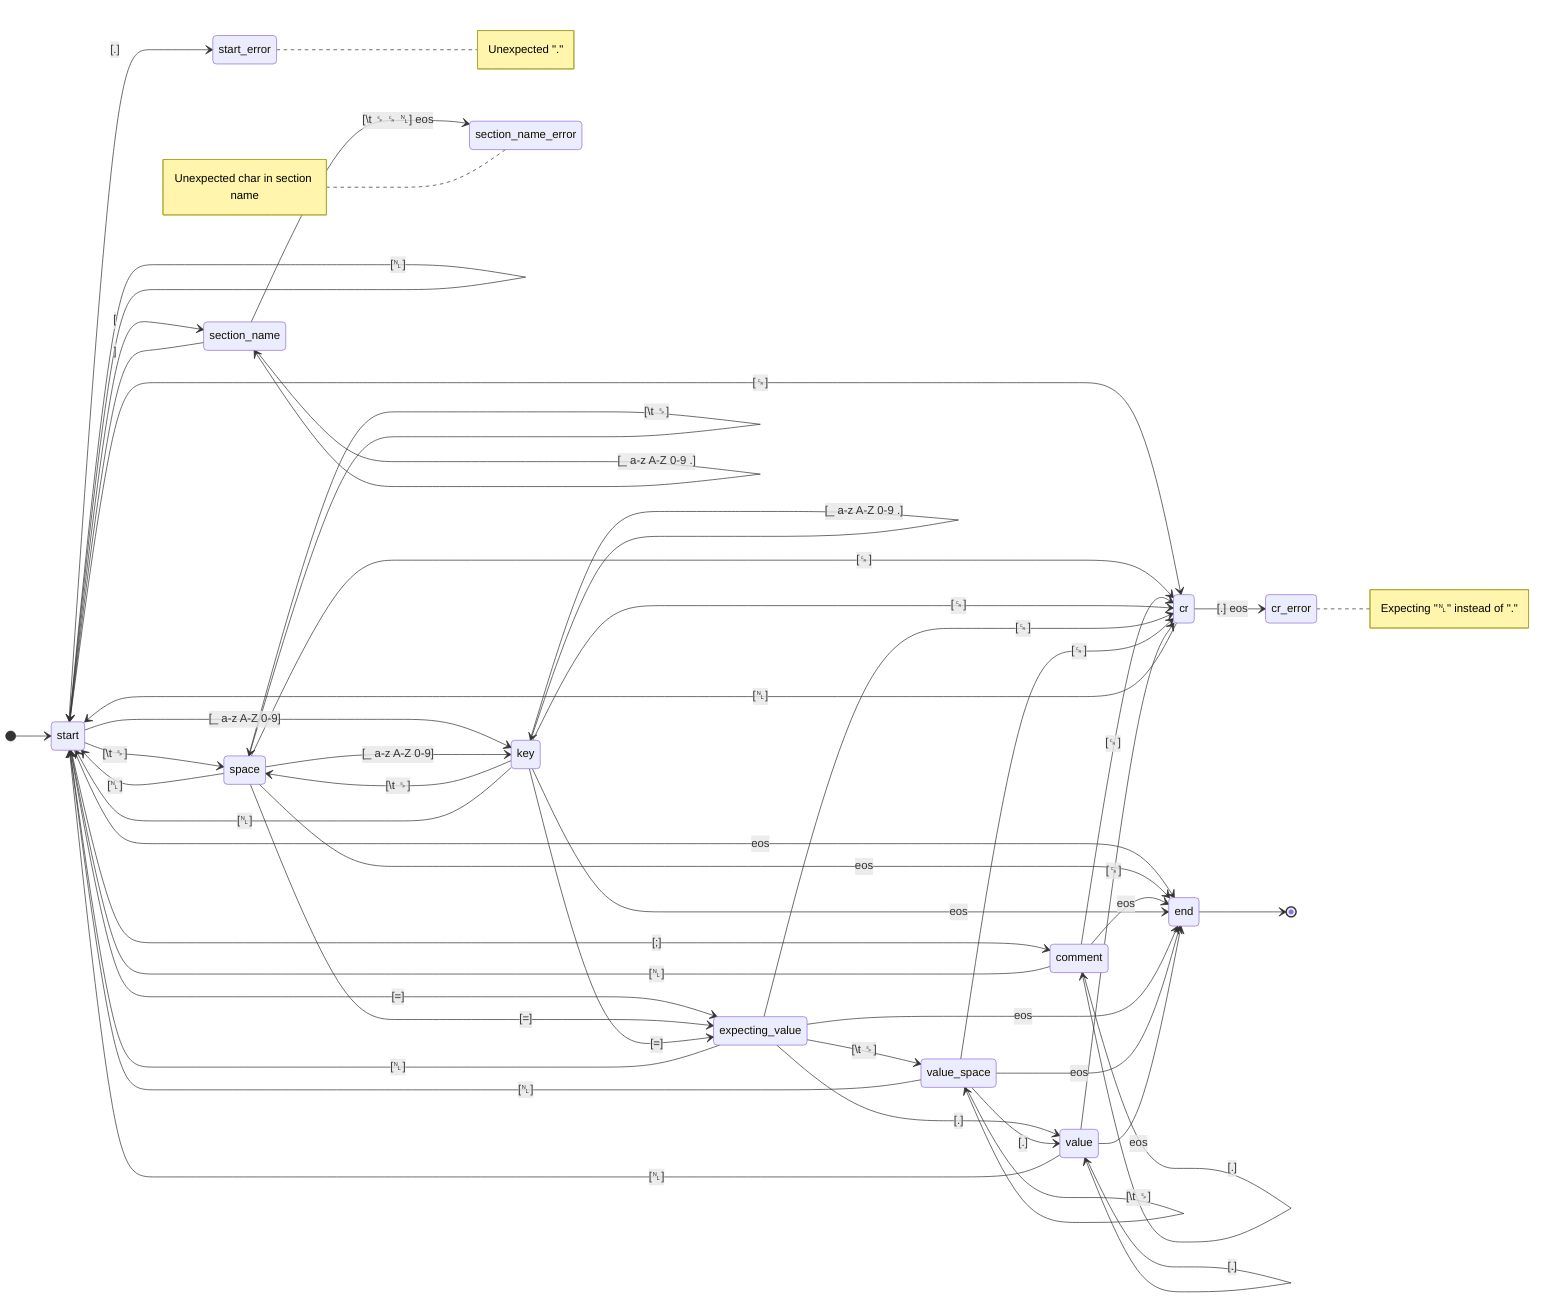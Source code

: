 stateDiagram-v2
  direction LR
  
  %% start state
  [*] --> start
  start --> end: eos
  start --> comment: [#0059;]
  start --> space: [\t ␠]
  start --> cr: [␍]
  start --> start: [␤]
  start --> section_name: [
  start --> key: [_ a-z A-Z 0-9]
  start --> expecting_value: [=]
  start --> start_error: [.]
  note right of start_error
    Unexpected "."
  end note
  
  %% space state
  space --> space: [\t ␠]
  space --> end: eos
  space --> cr: [␍]
  space --> start: [␤]
  space --> key: [_ a-z A-Z 0-9]
  space --> expecting_value: [=]
  
  
  %% cr state
  cr --> start: [␤] 
  cr --> cr_error: [.] eos
  note right of cr_error
    Expecting "␤" instead of "."
  end note

  %% comment state
  comment --> comment: [.]
  comment --> cr: [␍]
  comment --> start: [␤]
  comment --> end: eos
  
  %% section_name state
  section_name --> section_name: [_ a-z A-Z 0-9 \.]
  section_name --> start: ]
  section_name --> section_name_error: [\t ␠ ␍ ␤] eos
  note left of section_name_error
    Unexpected char in section name
  end note
  
  %% key state
  key --> key: [_ a-z A-Z 0-9 \.]
  key --> space: [\t ␠]
  key --> cr: [␍]
  key --> start: [␤]
  key --> expecting_value: [=]
  key --> end: eos
  
  %% expecting_value state
  expecting_value --> value_space: [\t ␠]
  expecting_value --> cr: [␍]
  expecting_value --> start: [␤]
  expecting_value --> end: eos
  expecting_value --> value: [.]

  %% value_space state
  value_space --> value_space: [\t ␠]
  value_space --> cr: [␍]
  value_space --> start: [␤]
  value_space --> end: eos
  value_space --> value: [.]
  
  %% value state
  value --> value: [.]
%%  value --> space: [\t ␠]
  value --> cr: [␍]
  value --> start: [␤]
  value --> end: eos

  %% end state
  end --> [*]